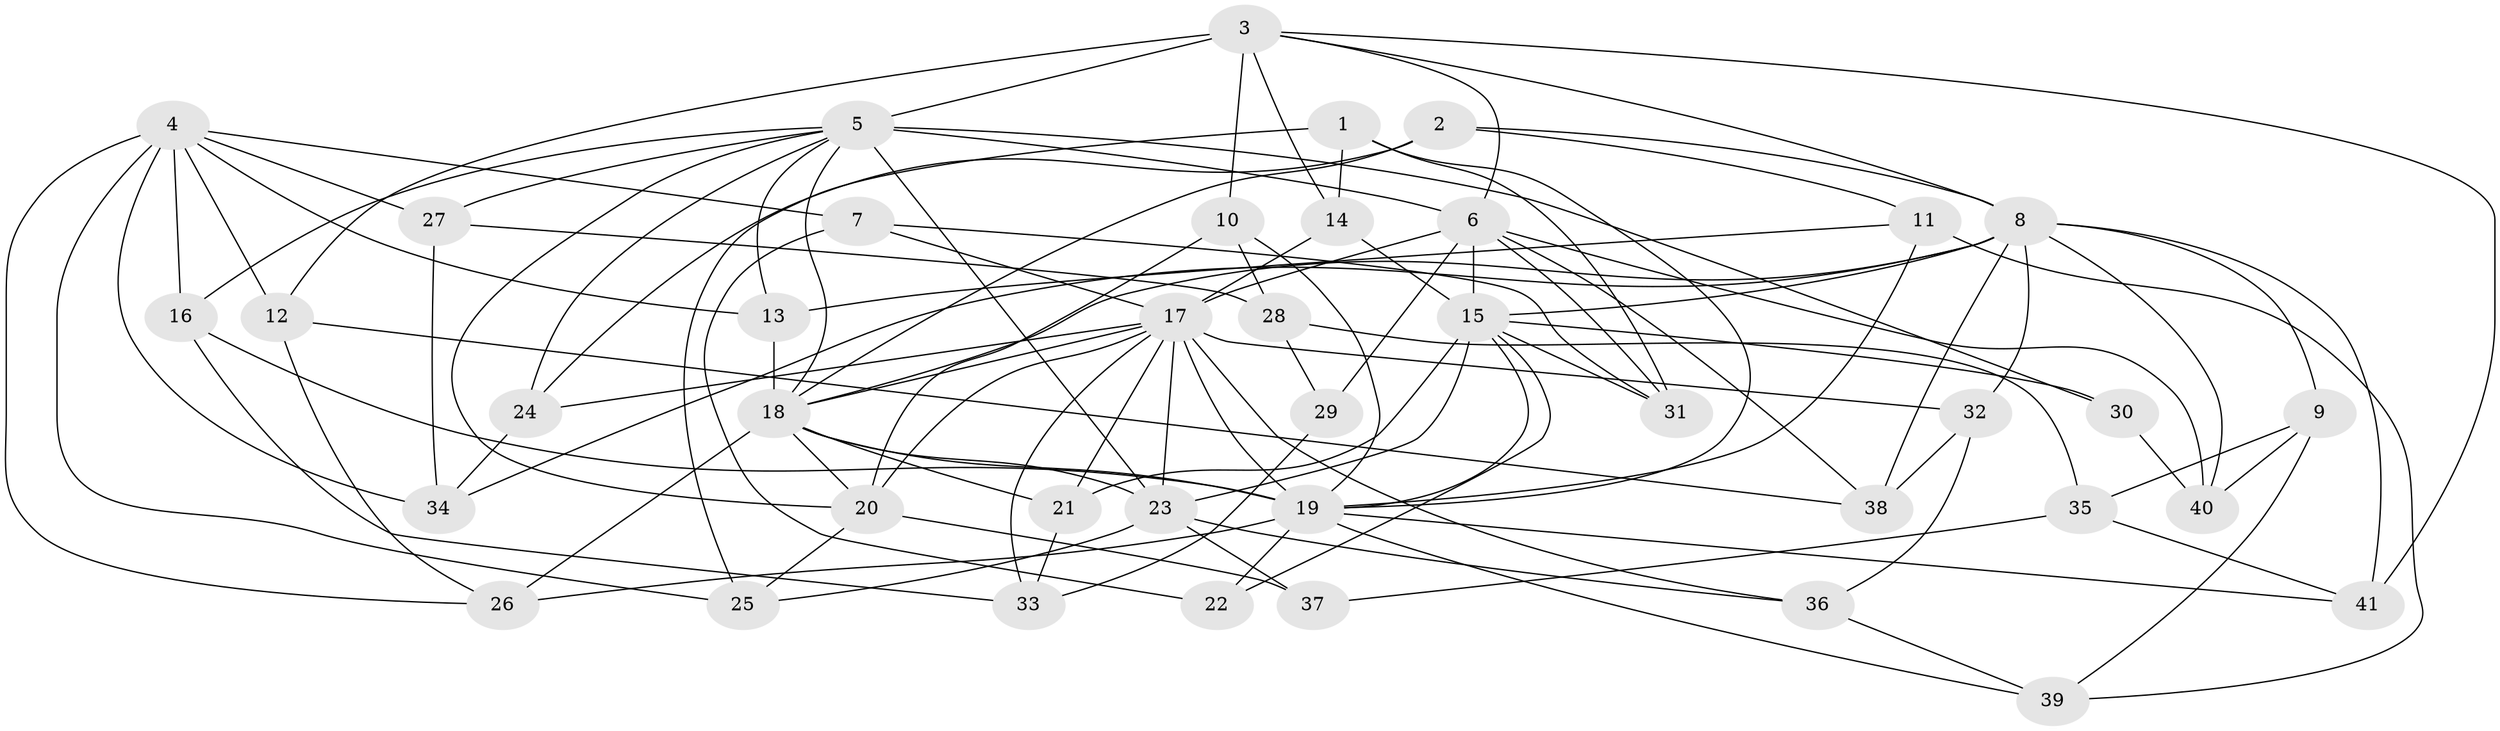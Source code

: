 // original degree distribution, {4: 1.0}
// Generated by graph-tools (version 1.1) at 2025/37/03/09/25 02:37:58]
// undirected, 41 vertices, 107 edges
graph export_dot {
graph [start="1"]
  node [color=gray90,style=filled];
  1;
  2;
  3;
  4;
  5;
  6;
  7;
  8;
  9;
  10;
  11;
  12;
  13;
  14;
  15;
  16;
  17;
  18;
  19;
  20;
  21;
  22;
  23;
  24;
  25;
  26;
  27;
  28;
  29;
  30;
  31;
  32;
  33;
  34;
  35;
  36;
  37;
  38;
  39;
  40;
  41;
  1 -- 14 [weight=1.0];
  1 -- 19 [weight=1.0];
  1 -- 25 [weight=1.0];
  1 -- 31 [weight=1.0];
  2 -- 8 [weight=1.0];
  2 -- 11 [weight=1.0];
  2 -- 18 [weight=1.0];
  2 -- 24 [weight=1.0];
  3 -- 5 [weight=2.0];
  3 -- 6 [weight=1.0];
  3 -- 8 [weight=1.0];
  3 -- 10 [weight=1.0];
  3 -- 12 [weight=1.0];
  3 -- 14 [weight=1.0];
  3 -- 41 [weight=1.0];
  4 -- 7 [weight=1.0];
  4 -- 12 [weight=1.0];
  4 -- 13 [weight=1.0];
  4 -- 16 [weight=1.0];
  4 -- 25 [weight=1.0];
  4 -- 26 [weight=1.0];
  4 -- 27 [weight=1.0];
  4 -- 34 [weight=1.0];
  5 -- 6 [weight=1.0];
  5 -- 13 [weight=1.0];
  5 -- 16 [weight=1.0];
  5 -- 18 [weight=1.0];
  5 -- 20 [weight=1.0];
  5 -- 23 [weight=1.0];
  5 -- 24 [weight=1.0];
  5 -- 27 [weight=1.0];
  5 -- 30 [weight=2.0];
  6 -- 15 [weight=2.0];
  6 -- 17 [weight=1.0];
  6 -- 29 [weight=2.0];
  6 -- 31 [weight=1.0];
  6 -- 38 [weight=1.0];
  6 -- 40 [weight=1.0];
  7 -- 17 [weight=1.0];
  7 -- 22 [weight=1.0];
  7 -- 31 [weight=1.0];
  8 -- 9 [weight=1.0];
  8 -- 15 [weight=1.0];
  8 -- 18 [weight=1.0];
  8 -- 32 [weight=1.0];
  8 -- 34 [weight=1.0];
  8 -- 38 [weight=1.0];
  8 -- 40 [weight=1.0];
  8 -- 41 [weight=1.0];
  9 -- 35 [weight=1.0];
  9 -- 39 [weight=1.0];
  9 -- 40 [weight=1.0];
  10 -- 19 [weight=1.0];
  10 -- 20 [weight=1.0];
  10 -- 28 [weight=1.0];
  11 -- 13 [weight=1.0];
  11 -- 19 [weight=1.0];
  11 -- 39 [weight=1.0];
  12 -- 26 [weight=1.0];
  12 -- 38 [weight=1.0];
  13 -- 18 [weight=1.0];
  14 -- 15 [weight=1.0];
  14 -- 17 [weight=1.0];
  15 -- 19 [weight=1.0];
  15 -- 21 [weight=1.0];
  15 -- 22 [weight=1.0];
  15 -- 23 [weight=1.0];
  15 -- 30 [weight=1.0];
  15 -- 31 [weight=1.0];
  16 -- 19 [weight=1.0];
  16 -- 33 [weight=1.0];
  17 -- 18 [weight=1.0];
  17 -- 19 [weight=1.0];
  17 -- 20 [weight=1.0];
  17 -- 21 [weight=1.0];
  17 -- 23 [weight=1.0];
  17 -- 24 [weight=1.0];
  17 -- 32 [weight=1.0];
  17 -- 33 [weight=1.0];
  17 -- 36 [weight=1.0];
  18 -- 19 [weight=1.0];
  18 -- 20 [weight=2.0];
  18 -- 21 [weight=1.0];
  18 -- 23 [weight=2.0];
  18 -- 26 [weight=1.0];
  19 -- 22 [weight=2.0];
  19 -- 26 [weight=1.0];
  19 -- 39 [weight=1.0];
  19 -- 41 [weight=1.0];
  20 -- 25 [weight=1.0];
  20 -- 37 [weight=2.0];
  21 -- 33 [weight=1.0];
  23 -- 25 [weight=1.0];
  23 -- 36 [weight=1.0];
  23 -- 37 [weight=1.0];
  24 -- 34 [weight=1.0];
  27 -- 28 [weight=1.0];
  27 -- 34 [weight=1.0];
  28 -- 29 [weight=1.0];
  28 -- 35 [weight=1.0];
  29 -- 33 [weight=1.0];
  30 -- 40 [weight=1.0];
  32 -- 36 [weight=1.0];
  32 -- 38 [weight=1.0];
  35 -- 37 [weight=1.0];
  35 -- 41 [weight=1.0];
  36 -- 39 [weight=1.0];
}
